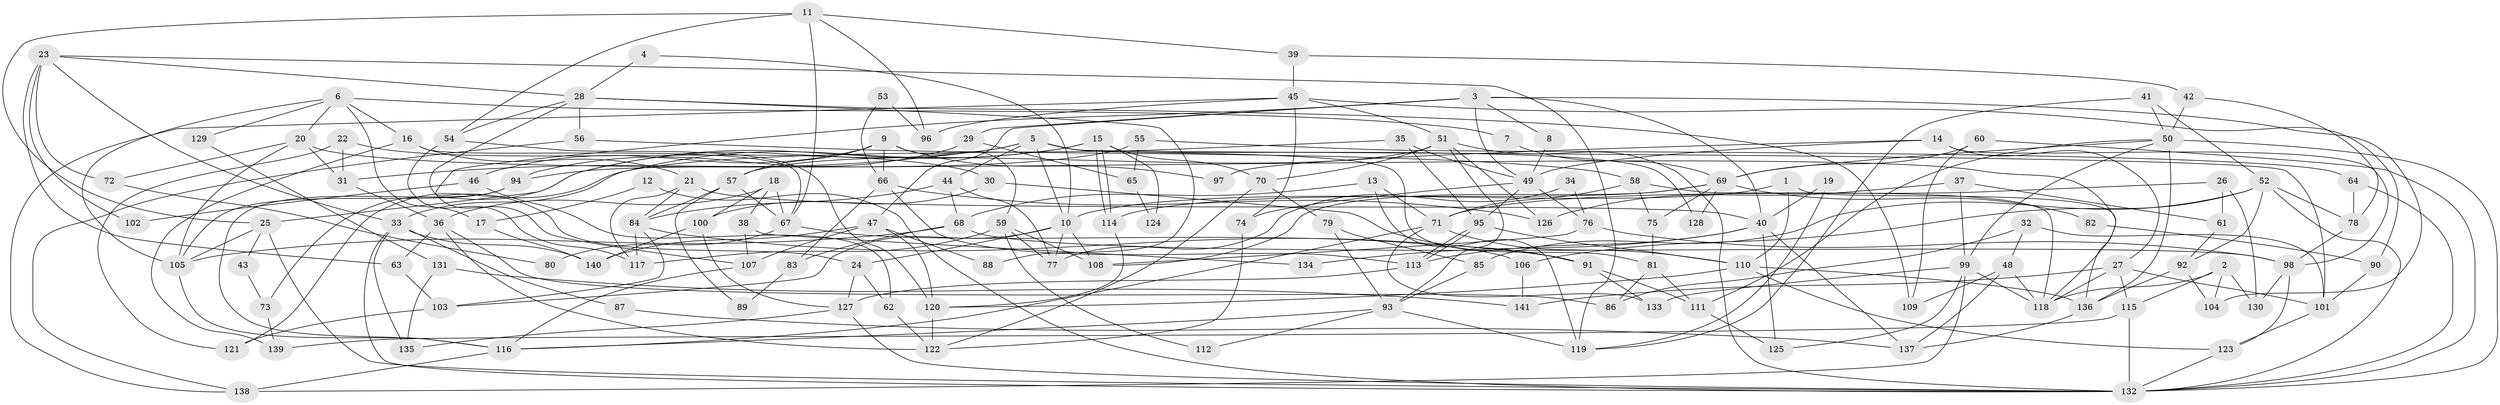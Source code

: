 // coarse degree distribution, {5: 0.12903225806451613, 7: 0.0967741935483871, 6: 0.16129032258064516, 2: 0.11827956989247312, 8: 0.07526881720430108, 4: 0.13978494623655913, 9: 0.03225806451612903, 3: 0.22580645161290322, 15: 0.010752688172043012, 10: 0.010752688172043012}
// Generated by graph-tools (version 1.1) at 2025/41/03/06/25 10:41:59]
// undirected, 141 vertices, 282 edges
graph export_dot {
graph [start="1"]
  node [color=gray90,style=filled];
  1;
  2;
  3;
  4;
  5;
  6;
  7;
  8;
  9;
  10;
  11;
  12;
  13;
  14;
  15;
  16;
  17;
  18;
  19;
  20;
  21;
  22;
  23;
  24;
  25;
  26;
  27;
  28;
  29;
  30;
  31;
  32;
  33;
  34;
  35;
  36;
  37;
  38;
  39;
  40;
  41;
  42;
  43;
  44;
  45;
  46;
  47;
  48;
  49;
  50;
  51;
  52;
  53;
  54;
  55;
  56;
  57;
  58;
  59;
  60;
  61;
  62;
  63;
  64;
  65;
  66;
  67;
  68;
  69;
  70;
  71;
  72;
  73;
  74;
  75;
  76;
  77;
  78;
  79;
  80;
  81;
  82;
  83;
  84;
  85;
  86;
  87;
  88;
  89;
  90;
  91;
  92;
  93;
  94;
  95;
  96;
  97;
  98;
  99;
  100;
  101;
  102;
  103;
  104;
  105;
  106;
  107;
  108;
  109;
  110;
  111;
  112;
  113;
  114;
  115;
  116;
  117;
  118;
  119;
  120;
  121;
  122;
  123;
  124;
  125;
  126;
  127;
  128;
  129;
  130;
  131;
  132;
  133;
  134;
  135;
  136;
  137;
  138;
  139;
  140;
  141;
  1 -- 10;
  1 -- 136;
  1 -- 110;
  2 -- 118;
  2 -- 130;
  2 -- 104;
  2 -- 115;
  3 -- 104;
  3 -- 24;
  3 -- 8;
  3 -- 29;
  3 -- 40;
  3 -- 47;
  3 -- 49;
  4 -- 10;
  4 -- 28;
  5 -- 31;
  5 -- 81;
  5 -- 10;
  5 -- 44;
  5 -- 73;
  5 -- 101;
  5 -- 128;
  6 -- 105;
  6 -- 20;
  6 -- 7;
  6 -- 16;
  6 -- 17;
  6 -- 129;
  7 -- 69;
  8 -- 49;
  9 -- 57;
  9 -- 59;
  9 -- 46;
  9 -- 66;
  9 -- 97;
  10 -- 108;
  10 -- 24;
  10 -- 77;
  10 -- 103;
  11 -- 54;
  11 -- 25;
  11 -- 39;
  11 -- 67;
  11 -- 96;
  12 -- 132;
  12 -- 17;
  13 -- 68;
  13 -- 71;
  13 -- 119;
  14 -- 49;
  14 -- 27;
  14 -- 97;
  14 -- 98;
  15 -- 33;
  15 -- 114;
  15 -- 114;
  15 -- 25;
  15 -- 70;
  15 -- 124;
  16 -- 21;
  16 -- 67;
  16 -- 139;
  17 -- 140;
  18 -- 67;
  18 -- 100;
  18 -- 36;
  18 -- 38;
  19 -- 40;
  19 -- 119;
  20 -- 118;
  20 -- 105;
  20 -- 31;
  20 -- 72;
  21 -- 40;
  21 -- 84;
  21 -- 117;
  22 -- 121;
  22 -- 31;
  22 -- 30;
  23 -- 119;
  23 -- 28;
  23 -- 33;
  23 -- 63;
  23 -- 72;
  23 -- 102;
  24 -- 127;
  24 -- 62;
  25 -- 132;
  25 -- 43;
  25 -- 105;
  26 -- 71;
  26 -- 61;
  26 -- 130;
  27 -- 101;
  27 -- 115;
  27 -- 118;
  27 -- 141;
  28 -- 107;
  28 -- 56;
  28 -- 54;
  28 -- 88;
  28 -- 109;
  29 -- 94;
  29 -- 65;
  30 -- 100;
  30 -- 91;
  31 -- 36;
  32 -- 48;
  32 -- 101;
  32 -- 86;
  33 -- 132;
  33 -- 87;
  33 -- 135;
  33 -- 140;
  34 -- 77;
  34 -- 76;
  35 -- 49;
  35 -- 95;
  35 -- 121;
  36 -- 122;
  36 -- 63;
  36 -- 86;
  37 -- 126;
  37 -- 99;
  37 -- 61;
  38 -- 107;
  38 -- 134;
  39 -- 45;
  39 -- 42;
  40 -- 125;
  40 -- 113;
  40 -- 134;
  40 -- 137;
  41 -- 119;
  41 -- 50;
  41 -- 52;
  42 -- 50;
  42 -- 78;
  43 -- 73;
  44 -- 84;
  44 -- 68;
  44 -- 77;
  45 -- 138;
  45 -- 51;
  45 -- 74;
  45 -- 90;
  45 -- 96;
  46 -- 62;
  46 -- 102;
  47 -- 120;
  47 -- 88;
  47 -- 107;
  47 -- 140;
  48 -- 118;
  48 -- 137;
  48 -- 109;
  49 -- 95;
  49 -- 74;
  49 -- 76;
  50 -- 132;
  50 -- 69;
  50 -- 99;
  50 -- 111;
  50 -- 136;
  51 -- 57;
  51 -- 70;
  51 -- 93;
  51 -- 126;
  51 -- 132;
  52 -- 132;
  52 -- 78;
  52 -- 85;
  52 -- 92;
  52 -- 106;
  53 -- 66;
  53 -- 96;
  54 -- 117;
  54 -- 120;
  55 -- 94;
  55 -- 64;
  55 -- 65;
  56 -- 58;
  56 -- 138;
  57 -- 84;
  57 -- 67;
  57 -- 89;
  58 -- 75;
  58 -- 118;
  58 -- 71;
  59 -- 108;
  59 -- 77;
  59 -- 112;
  59 -- 117;
  60 -- 109;
  60 -- 132;
  60 -- 69;
  61 -- 92;
  62 -- 122;
  63 -- 103;
  64 -- 78;
  64 -- 132;
  65 -- 124;
  66 -- 113;
  66 -- 83;
  66 -- 126;
  67 -- 80;
  67 -- 106;
  68 -- 98;
  68 -- 83;
  68 -- 105;
  69 -- 114;
  69 -- 75;
  69 -- 82;
  69 -- 108;
  69 -- 128;
  70 -- 122;
  70 -- 79;
  71 -- 116;
  71 -- 110;
  71 -- 133;
  72 -- 80;
  73 -- 139;
  74 -- 122;
  75 -- 81;
  76 -- 98;
  76 -- 108;
  78 -- 98;
  79 -- 85;
  79 -- 93;
  81 -- 86;
  81 -- 111;
  82 -- 90;
  83 -- 89;
  84 -- 103;
  84 -- 117;
  84 -- 91;
  85 -- 93;
  87 -- 137;
  90 -- 101;
  91 -- 111;
  91 -- 133;
  92 -- 136;
  92 -- 104;
  93 -- 112;
  93 -- 116;
  93 -- 119;
  94 -- 105;
  94 -- 116;
  95 -- 113;
  95 -- 113;
  95 -- 110;
  98 -- 123;
  98 -- 130;
  99 -- 133;
  99 -- 118;
  99 -- 125;
  99 -- 138;
  100 -- 127;
  100 -- 140;
  101 -- 123;
  103 -- 121;
  105 -- 116;
  106 -- 141;
  107 -- 116;
  110 -- 120;
  110 -- 123;
  110 -- 136;
  111 -- 125;
  113 -- 127;
  114 -- 120;
  115 -- 132;
  115 -- 139;
  116 -- 138;
  120 -- 122;
  123 -- 132;
  127 -- 132;
  127 -- 135;
  129 -- 131;
  131 -- 141;
  131 -- 135;
  136 -- 137;
}
